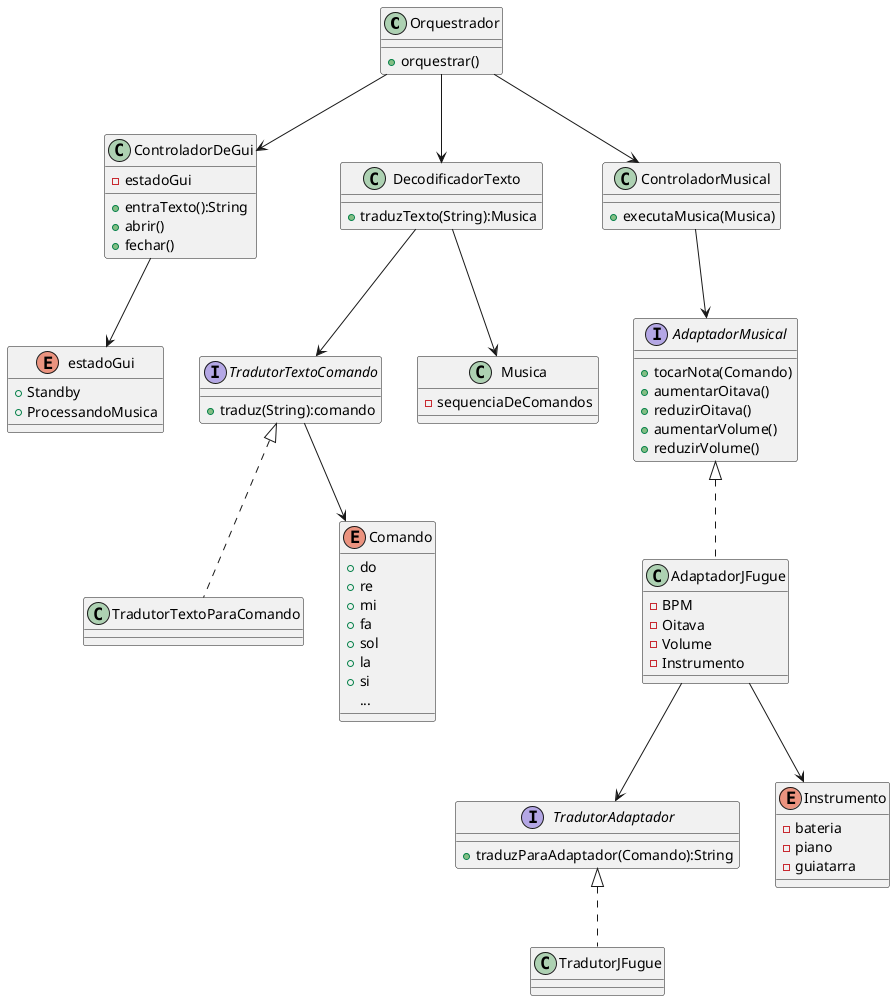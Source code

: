 @startuml classes

class Orquestrador{
    + orquestrar()
}

class ControladorDeGui{
    - estadoGui
    + entraTexto():String
    + abrir()
    + fechar()
}

enum estadoGui{
    + Standby
    + ProcessandoMusica
}

class DecodificadorTexto{
    + traduzTexto(String):Musica
}

interface TradutorTextoComando{
    + traduz(String):comando
}

class TradutorTextoParaComando implements TradutorTextoComando{}

class ControladorMusical{
    + executaMusica(Musica)
}

interface AdaptadorMusical{
    + tocarNota(Comando)
    + aumentarOitava()
    + reduzirOitava()
    + aumentarVolume()
    + reduzirVolume()
}

class AdaptadorJFugue implements AdaptadorMusical{
    - BPM
    - Oitava
    - Volume
    - Instrumento
}

interface TradutorAdaptador{
    + traduzParaAdaptador(Comando):String
}

class TradutorJFugue implements TradutorAdaptador{

}

enum Instrumento{
    - bateria
    - piano
    - guiatarra
}

enum Comando{
    + do
    + re
    + mi
    + fa
    + sol
    + la
    + si
    ...
}

class Musica{
    - sequenciaDeComandos
}


Orquestrador --> DecodificadorTexto
Orquestrador --> ControladorMusical
Orquestrador --> ControladorDeGui
DecodificadorTexto --> TradutorTextoComando
DecodificadorTexto --> Musica
ControladorMusical --> AdaptadorMusical
TradutorTextoComando --> Comando
ControladorDeGui --> estadoGui
AdaptadorJFugue --> Instrumento
AdaptadorJFugue --> TradutorAdaptador


@enduml